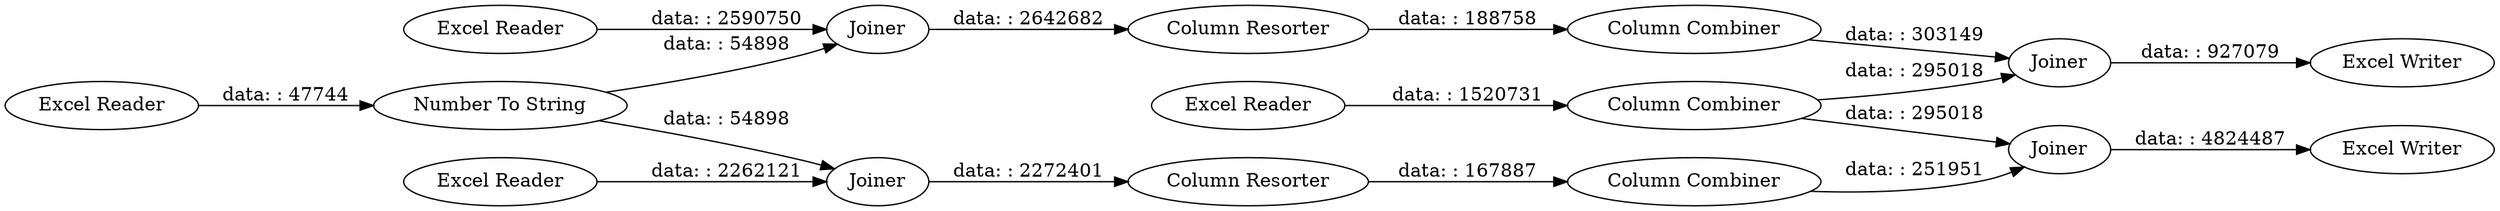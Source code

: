 digraph {
	"-7230701149057014881_2" [label="Excel Reader"]
	"-7230701149057014881_12" [label=Joiner]
	"-7230701149057014881_8" [label="Column Combiner"]
	"-7230701149057014881_14" [label=Joiner]
	"-7230701149057014881_13" [label="Column Combiner"]
	"-7230701149057014881_4" [label=Joiner]
	"-7230701149057014881_10" [label="Excel Writer"]
	"-7230701149057014881_11" [label="Excel Reader"]
	"-7230701149057014881_5" [label="Number To String"]
	"-7230701149057014881_17" [label="Column Resorter"]
	"-7230701149057014881_7" [label="Column Combiner"]
	"-7230701149057014881_15" [label="Excel Writer"]
	"-7230701149057014881_16" [label="Excel Reader"]
	"-7230701149057014881_9" [label=Joiner]
	"-7230701149057014881_3" [label="Excel Reader"]
	"-7230701149057014881_6" [label="Column Resorter"]
	"-7230701149057014881_3" -> "-7230701149057014881_5" [label="data: : 47744"]
	"-7230701149057014881_11" -> "-7230701149057014881_12" [label="data: : 2262121"]
	"-7230701149057014881_4" -> "-7230701149057014881_6" [label="data: : 2642682"]
	"-7230701149057014881_14" -> "-7230701149057014881_15" [label="data: : 4824487"]
	"-7230701149057014881_5" -> "-7230701149057014881_12" [label="data: : 54898"]
	"-7230701149057014881_6" -> "-7230701149057014881_7" [label="data: : 188758"]
	"-7230701149057014881_13" -> "-7230701149057014881_14" [label="data: : 251951"]
	"-7230701149057014881_7" -> "-7230701149057014881_9" [label="data: : 303149"]
	"-7230701149057014881_2" -> "-7230701149057014881_4" [label="data: : 2590750"]
	"-7230701149057014881_12" -> "-7230701149057014881_17" [label="data: : 2272401"]
	"-7230701149057014881_16" -> "-7230701149057014881_8" [label="data: : 1520731"]
	"-7230701149057014881_8" -> "-7230701149057014881_14" [label="data: : 295018"]
	"-7230701149057014881_9" -> "-7230701149057014881_10" [label="data: : 927079"]
	"-7230701149057014881_8" -> "-7230701149057014881_9" [label="data: : 295018"]
	"-7230701149057014881_17" -> "-7230701149057014881_13" [label="data: : 167887"]
	"-7230701149057014881_5" -> "-7230701149057014881_4" [label="data: : 54898"]
	rankdir=LR
}
